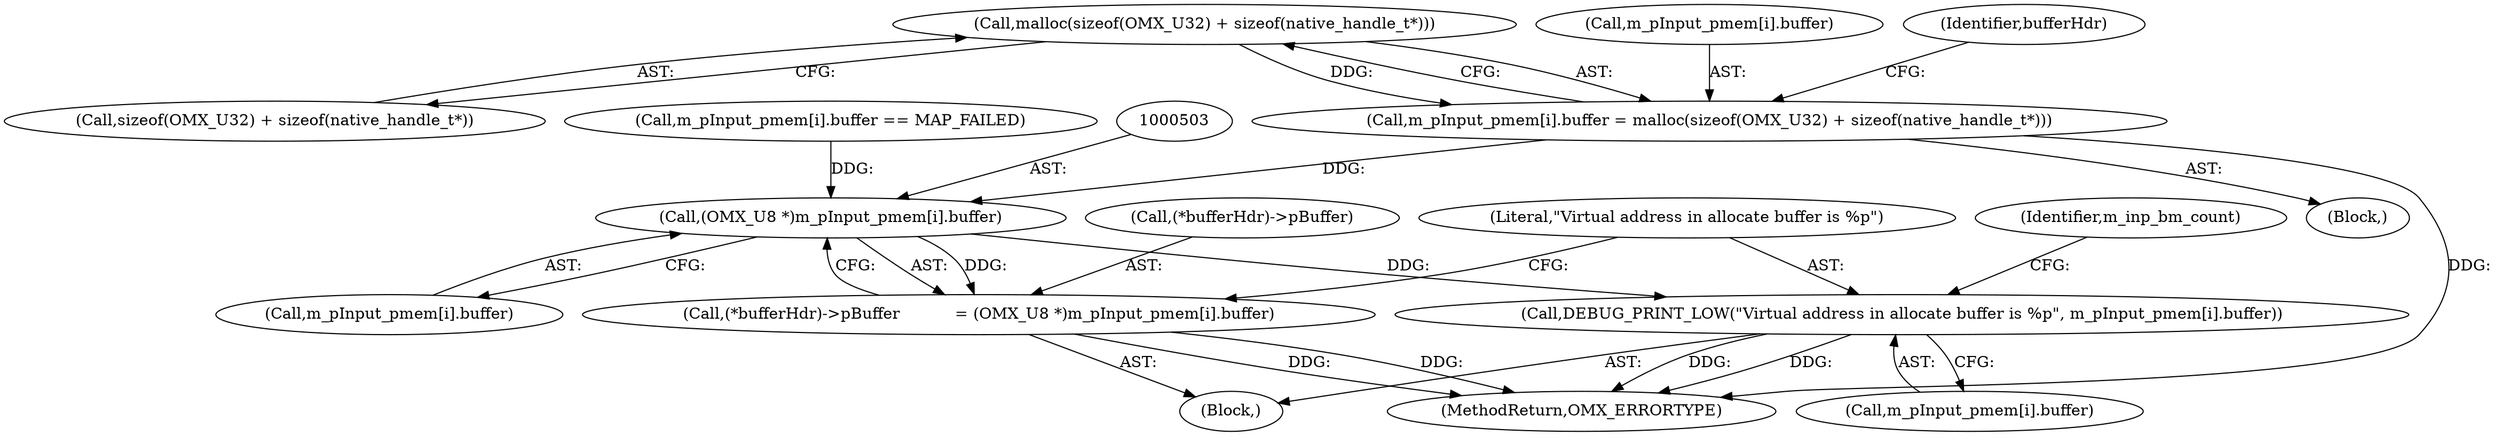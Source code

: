 digraph "0_Android_d575ecf607056d8e3328ef2eb56c52e98f81e87d@API" {
"1000481" [label="(Call,malloc(sizeof(OMX_U32) + sizeof(native_handle_t*)))"];
"1000475" [label="(Call,m_pInput_pmem[i].buffer = malloc(sizeof(OMX_U32) + sizeof(native_handle_t*)))"];
"1000502" [label="(Call,(OMX_U8 *)m_pInput_pmem[i].buffer)"];
"1000497" [label="(Call,(*bufferHdr)->pBuffer           = (OMX_U8 *)m_pInput_pmem[i].buffer)"];
"1000509" [label="(Call,DEBUG_PRINT_LOW(\"Virtual address in allocate buffer is %p\", m_pInput_pmem[i].buffer))"];
"1000548" [label="(MethodReturn,OMX_ERRORTYPE)"];
"1000510" [label="(Literal,\"Virtual address in allocate buffer is %p\")"];
"1000474" [label="(Block,)"];
"1000509" [label="(Call,DEBUG_PRINT_LOW(\"Virtual address in allocate buffer is %p\", m_pInput_pmem[i].buffer))"];
"1000504" [label="(Call,m_pInput_pmem[i].buffer)"];
"1000518" [label="(Identifier,m_inp_bm_count)"];
"1000476" [label="(Call,m_pInput_pmem[i].buffer)"];
"1000498" [label="(Call,(*bufferHdr)->pBuffer)"];
"1000292" [label="(Block,)"];
"1000511" [label="(Call,m_pInput_pmem[i].buffer)"];
"1000449" [label="(Call,m_pInput_pmem[i].buffer == MAP_FAILED)"];
"1000497" [label="(Call,(*bufferHdr)->pBuffer           = (OMX_U8 *)m_pInput_pmem[i].buffer)"];
"1000475" [label="(Call,m_pInput_pmem[i].buffer = malloc(sizeof(OMX_U32) + sizeof(native_handle_t*)))"];
"1000481" [label="(Call,malloc(sizeof(OMX_U32) + sizeof(native_handle_t*)))"];
"1000482" [label="(Call,sizeof(OMX_U32) + sizeof(native_handle_t*))"];
"1000490" [label="(Identifier,bufferHdr)"];
"1000502" [label="(Call,(OMX_U8 *)m_pInput_pmem[i].buffer)"];
"1000481" -> "1000475"  [label="AST: "];
"1000481" -> "1000482"  [label="CFG: "];
"1000482" -> "1000481"  [label="AST: "];
"1000475" -> "1000481"  [label="CFG: "];
"1000481" -> "1000475"  [label="DDG: "];
"1000475" -> "1000474"  [label="AST: "];
"1000476" -> "1000475"  [label="AST: "];
"1000490" -> "1000475"  [label="CFG: "];
"1000475" -> "1000548"  [label="DDG: "];
"1000475" -> "1000502"  [label="DDG: "];
"1000502" -> "1000497"  [label="AST: "];
"1000502" -> "1000504"  [label="CFG: "];
"1000503" -> "1000502"  [label="AST: "];
"1000504" -> "1000502"  [label="AST: "];
"1000497" -> "1000502"  [label="CFG: "];
"1000502" -> "1000497"  [label="DDG: "];
"1000449" -> "1000502"  [label="DDG: "];
"1000502" -> "1000509"  [label="DDG: "];
"1000497" -> "1000292"  [label="AST: "];
"1000498" -> "1000497"  [label="AST: "];
"1000510" -> "1000497"  [label="CFG: "];
"1000497" -> "1000548"  [label="DDG: "];
"1000497" -> "1000548"  [label="DDG: "];
"1000509" -> "1000292"  [label="AST: "];
"1000509" -> "1000511"  [label="CFG: "];
"1000510" -> "1000509"  [label="AST: "];
"1000511" -> "1000509"  [label="AST: "];
"1000518" -> "1000509"  [label="CFG: "];
"1000509" -> "1000548"  [label="DDG: "];
"1000509" -> "1000548"  [label="DDG: "];
}
